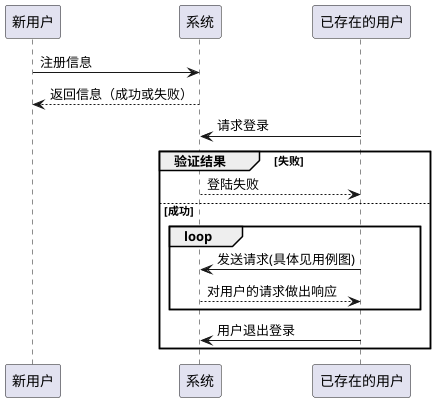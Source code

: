 @startuml


新用户 -> 系统 : 注册信息
系统 --> 新用户 : 返回信息（成功或失败）

已存在的用户 -> 系统 : 请求登录

group 验证结果 [失败]

    已存在的用户 <-- 系统 : 登陆失败

else 成功

    loop
        已存在的用户 -> 系统 : 发送请求(具体见用例图)
        已存在的用户 <-- 系统 : 对用户的请求做出响应
    end
    已存在的用户 -> 系统 : 用户退出登录
end

@enduml